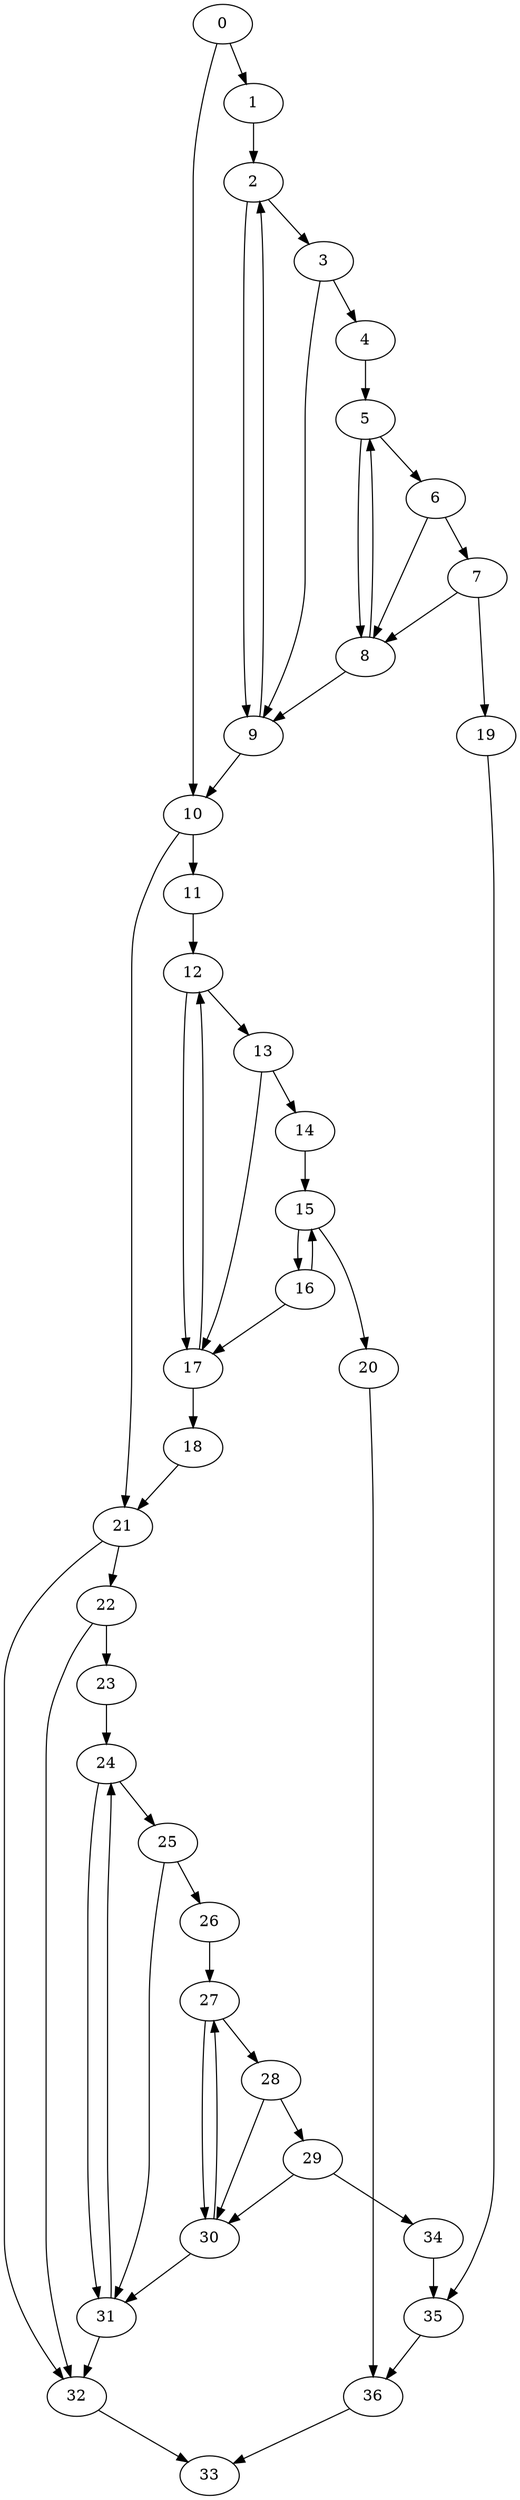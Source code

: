 digraph {
	0
	1
	2
	3
	4
	5
	6
	7
	8
	9
	10
	11
	12
	13
	14
	15
	16
	17
	18
	19
	20
	21
	22
	23
	24
	25
	26
	27
	28
	29
	30
	31
	32
	33
	34
	35
	36
	2 -> 3
	5 -> 8
	6 -> 8
	7 -> 8
	15 -> 20
	21 -> 22
	22 -> 23
	32 -> 33
	36 -> 33
	21 -> 32
	22 -> 32
	31 -> 32
	3 -> 4
	5 -> 6
	6 -> 7
	0 -> 10
	9 -> 10
	11 -> 12
	17 -> 12
	10 -> 21
	18 -> 21
	20 -> 36
	35 -> 36
	0 -> 1
	25 -> 26
	1 -> 2
	9 -> 2
	17 -> 18
	7 -> 19
	26 -> 27
	30 -> 27
	24 -> 31
	25 -> 31
	30 -> 31
	13 -> 14
	14 -> 15
	16 -> 15
	28 -> 29
	12 -> 13
	15 -> 16
	28 -> 30
	29 -> 30
	27 -> 30
	29 -> 34
	4 -> 5
	8 -> 5
	12 -> 17
	13 -> 17
	16 -> 17
	2 -> 9
	3 -> 9
	8 -> 9
	10 -> 11
	23 -> 24
	31 -> 24
	24 -> 25
	27 -> 28
	19 -> 35
	34 -> 35
}
